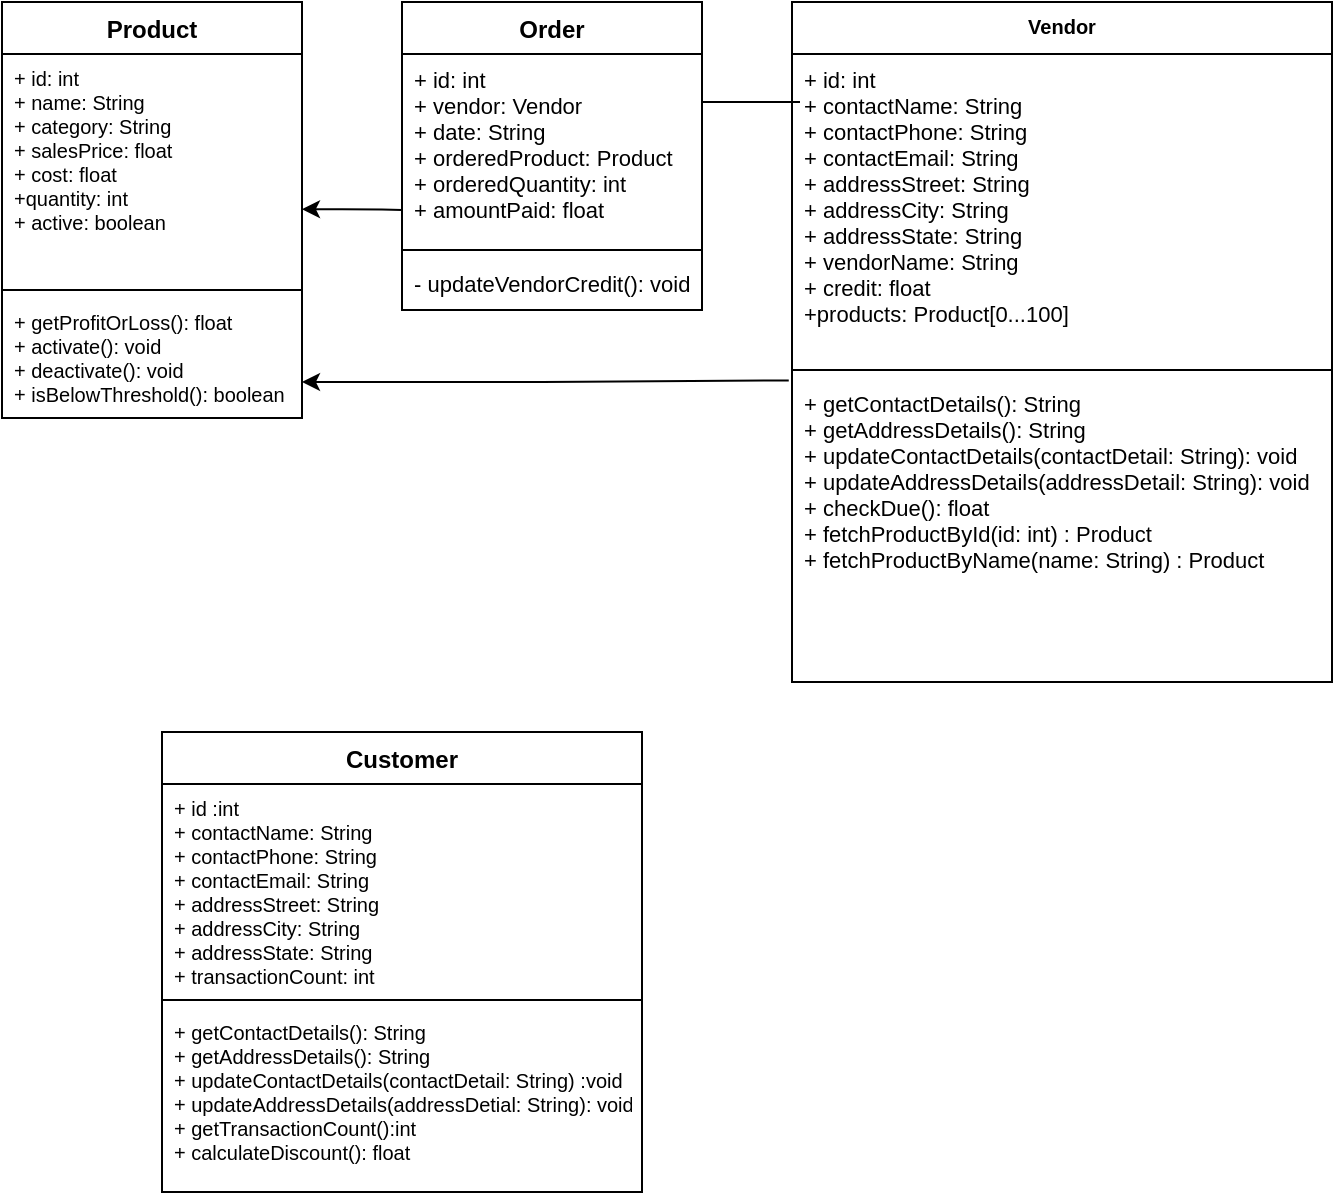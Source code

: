 <mxfile version="15.2.7" type="device"><diagram id="5K60JyV6YsNbBf-n_CUH" name="Page-1"><mxGraphModel dx="1264" dy="592" grid="1" gridSize="10" guides="1" tooltips="1" connect="1" arrows="1" fold="1" page="1" pageScale="1" pageWidth="1100" pageHeight="850" math="0" shadow="0"><root><mxCell id="0"/><mxCell id="1" parent="0"/><mxCell id="1xfG-xTeu7SPP1M4L_mX-1" value="Product" style="swimlane;fontStyle=1;align=center;verticalAlign=top;childLayout=stackLayout;horizontal=1;startSize=26;horizontalStack=0;resizeParent=1;resizeParentMax=0;resizeLast=0;collapsible=1;marginBottom=0;" parent="1" vertex="1"><mxGeometry x="20" y="60" width="150" height="208" as="geometry"/></mxCell><mxCell id="1xfG-xTeu7SPP1M4L_mX-2" value="+ id: int&#10;+ name: String &#10;+ category: String&#10;+ salesPrice: float&#10;+ cost: float&#10;+quantity: int &#10;+ active: boolean " style="text;strokeColor=none;fillColor=none;align=left;verticalAlign=top;spacingLeft=4;spacingRight=4;overflow=hidden;rotatable=0;points=[[0,0.5],[1,0.5]];portConstraint=eastwest;fontSize=10;" parent="1xfG-xTeu7SPP1M4L_mX-1" vertex="1"><mxGeometry y="26" width="150" height="114" as="geometry"/></mxCell><mxCell id="1xfG-xTeu7SPP1M4L_mX-3" value="" style="line;strokeWidth=1;fillColor=none;align=left;verticalAlign=middle;spacingTop=-1;spacingLeft=3;spacingRight=3;rotatable=0;labelPosition=right;points=[];portConstraint=eastwest;" parent="1xfG-xTeu7SPP1M4L_mX-1" vertex="1"><mxGeometry y="140" width="150" height="8" as="geometry"/></mxCell><mxCell id="1xfG-xTeu7SPP1M4L_mX-4" value="+ getProfitOrLoss(): float&#10;+ activate(): void&#10;+ deactivate(): void&#10;+ isBelowThreshold(): boolean" style="text;strokeColor=none;fillColor=none;align=left;verticalAlign=top;spacingLeft=4;spacingRight=4;overflow=hidden;rotatable=0;points=[[0,0.5],[1,0.5]];portConstraint=eastwest;fontSize=10;" parent="1xfG-xTeu7SPP1M4L_mX-1" vertex="1"><mxGeometry y="148" width="150" height="60" as="geometry"/></mxCell><mxCell id="fekmSWIaVCObIm7rgkii-1" value="Order" style="swimlane;fontStyle=1;align=center;verticalAlign=top;childLayout=stackLayout;horizontal=1;startSize=26;horizontalStack=0;resizeParent=1;resizeParentMax=0;resizeLast=0;collapsible=1;marginBottom=0;" parent="1" vertex="1"><mxGeometry x="220" y="60" width="150" height="154" as="geometry"/></mxCell><mxCell id="fekmSWIaVCObIm7rgkii-2" value="+ id: int&#10;+ vendor: Vendor&#10;+ date: String &#10;+ orderedProduct: Product&#10;+ orderedQuantity: int&#10;+ amountPaid: float" style="text;strokeColor=none;fillColor=none;align=left;verticalAlign=top;spacingLeft=4;spacingRight=4;overflow=hidden;rotatable=0;points=[[0,0.5],[1,0.5]];portConstraint=eastwest;fontSize=11;" parent="fekmSWIaVCObIm7rgkii-1" vertex="1"><mxGeometry y="26" width="150" height="94" as="geometry"/></mxCell><mxCell id="fekmSWIaVCObIm7rgkii-3" value="" style="line;strokeWidth=1;fillColor=none;align=left;verticalAlign=middle;spacingTop=-1;spacingLeft=3;spacingRight=3;rotatable=0;labelPosition=right;points=[];portConstraint=eastwest;" parent="fekmSWIaVCObIm7rgkii-1" vertex="1"><mxGeometry y="120" width="150" height="8" as="geometry"/></mxCell><mxCell id="fekmSWIaVCObIm7rgkii-4" value="- updateVendorCredit(): void" style="text;strokeColor=none;fillColor=none;align=left;verticalAlign=top;spacingLeft=4;spacingRight=4;overflow=hidden;rotatable=0;points=[[0,0.5],[1,0.5]];portConstraint=eastwest;fontSize=11;" parent="fekmSWIaVCObIm7rgkii-1" vertex="1"><mxGeometry y="128" width="150" height="26" as="geometry"/></mxCell><mxCell id="fekmSWIaVCObIm7rgkii-9" value="Customer&#10;" style="swimlane;fontStyle=1;align=center;verticalAlign=top;childLayout=stackLayout;horizontal=1;startSize=26;horizontalStack=0;resizeParent=1;resizeParentMax=0;resizeLast=0;collapsible=1;marginBottom=0;" parent="1" vertex="1"><mxGeometry x="100" y="425" width="240" height="230" as="geometry"/></mxCell><mxCell id="fekmSWIaVCObIm7rgkii-10" value="+ id :int&#10;+ contactName: String&#10;+ contactPhone: String&#10;+ contactEmail: String&#10;+ addressStreet: String&#10;+ addressCity: String&#10;+ addressState: String&#10;+ transactionCount: int" style="text;strokeColor=none;fillColor=none;align=left;verticalAlign=top;spacingLeft=4;spacingRight=4;overflow=hidden;rotatable=0;points=[[0,0.5],[1,0.5]];portConstraint=eastwest;fontSize=10;" parent="fekmSWIaVCObIm7rgkii-9" vertex="1"><mxGeometry y="26" width="240" height="104" as="geometry"/></mxCell><mxCell id="fekmSWIaVCObIm7rgkii-11" value="" style="line;strokeWidth=1;fillColor=none;align=left;verticalAlign=middle;spacingTop=-1;spacingLeft=3;spacingRight=3;rotatable=0;labelPosition=right;points=[];portConstraint=eastwest;" parent="fekmSWIaVCObIm7rgkii-9" vertex="1"><mxGeometry y="130" width="240" height="8" as="geometry"/></mxCell><mxCell id="fekmSWIaVCObIm7rgkii-12" value="+ getContactDetails(): String&#10;+ getAddressDetails(): String&#10;+ updateContactDetails(contactDetail: String) :void&#10;+ updateAddressDetails(addressDetial: String): void&#10;+ getTransactionCount():int&#10;+ calculateDiscount(): float" style="text;strokeColor=none;fillColor=none;align=left;verticalAlign=top;spacingLeft=4;spacingRight=4;overflow=hidden;rotatable=0;points=[[0,0.5],[1,0.5]];portConstraint=eastwest;fontSize=10;" parent="fekmSWIaVCObIm7rgkii-9" vertex="1"><mxGeometry y="138" width="240" height="92" as="geometry"/></mxCell><mxCell id="fekmSWIaVCObIm7rgkii-14" value="Vendor" style="swimlane;fontStyle=1;align=center;verticalAlign=top;childLayout=stackLayout;horizontal=1;startSize=26;horizontalStack=0;resizeParent=1;resizeParentMax=0;resizeLast=0;collapsible=1;marginBottom=0;fontSize=10;" parent="1" vertex="1"><mxGeometry x="415" y="60" width="270" height="340" as="geometry"/></mxCell><mxCell id="fekmSWIaVCObIm7rgkii-15" value="+ id: int&#10;+ contactName: String&#10;+ contactPhone: String&#10;+ contactEmail: String&#10;+ addressStreet: String&#10;+ addressCity: String&#10;+ addressState: String&#10;+ vendorName: String&#10;+ credit: float&#10;+products: Product[0...100]" style="text;strokeColor=none;fillColor=none;align=left;verticalAlign=top;spacingLeft=4;spacingRight=4;overflow=hidden;rotatable=0;points=[[0,0.5],[1,0.5]];portConstraint=eastwest;fontSize=11;" parent="fekmSWIaVCObIm7rgkii-14" vertex="1"><mxGeometry y="26" width="270" height="154" as="geometry"/></mxCell><mxCell id="fekmSWIaVCObIm7rgkii-16" value="" style="line;strokeWidth=1;fillColor=none;align=left;verticalAlign=middle;spacingTop=-1;spacingLeft=3;spacingRight=3;rotatable=0;labelPosition=right;points=[];portConstraint=eastwest;" parent="fekmSWIaVCObIm7rgkii-14" vertex="1"><mxGeometry y="180" width="270" height="8" as="geometry"/></mxCell><mxCell id="fekmSWIaVCObIm7rgkii-17" value="+ getContactDetails(): String&#10;+ getAddressDetails(): String&#10;+ updateContactDetails(contactDetail: String): void&#10;+ updateAddressDetails(addressDetail: String): void &#10;+ checkDue(): float&#10;+ fetchProductById(id: int) : Product&#10;+ fetchProductByName(name: String) : Product" style="text;strokeColor=none;fillColor=none;align=left;verticalAlign=top;spacingLeft=4;spacingRight=4;overflow=hidden;rotatable=0;points=[[0,0.5],[1,0.5]];portConstraint=eastwest;fontSize=11;" parent="fekmSWIaVCObIm7rgkii-14" vertex="1"><mxGeometry y="188" width="270" height="152" as="geometry"/></mxCell><mxCell id="fekmSWIaVCObIm7rgkii-18" value="" style="endArrow=none;html=1;fontSize=11;" parent="1" edge="1"><mxGeometry width="50" height="50" relative="1" as="geometry"><mxPoint x="370" y="110" as="sourcePoint"/><mxPoint x="419" y="110" as="targetPoint"/><Array as="points"><mxPoint x="389" y="110"/><mxPoint x="399" y="110"/></Array></mxGeometry></mxCell><mxCell id="fekmSWIaVCObIm7rgkii-19" value="" style="endArrow=classic;html=1;fontSize=11;" parent="1" edge="1"><mxGeometry width="50" height="50" relative="1" as="geometry"><mxPoint x="220" y="164" as="sourcePoint"/><mxPoint x="170" y="163.58" as="targetPoint"/><Array as="points"><mxPoint x="200" y="163.58"/></Array></mxGeometry></mxCell><mxCell id="fekmSWIaVCObIm7rgkii-20" value="" style="endArrow=classic;html=1;fontSize=11;exitX=-0.006;exitY=0.008;exitDx=0;exitDy=0;exitPerimeter=0;" parent="1" source="fekmSWIaVCObIm7rgkii-17" edge="1"><mxGeometry width="50" height="50" relative="1" as="geometry"><mxPoint x="320.0" y="250.42" as="sourcePoint"/><mxPoint x="170" y="250" as="targetPoint"/><Array as="points"><mxPoint x="300" y="250"/></Array></mxGeometry></mxCell></root></mxGraphModel></diagram></mxfile>